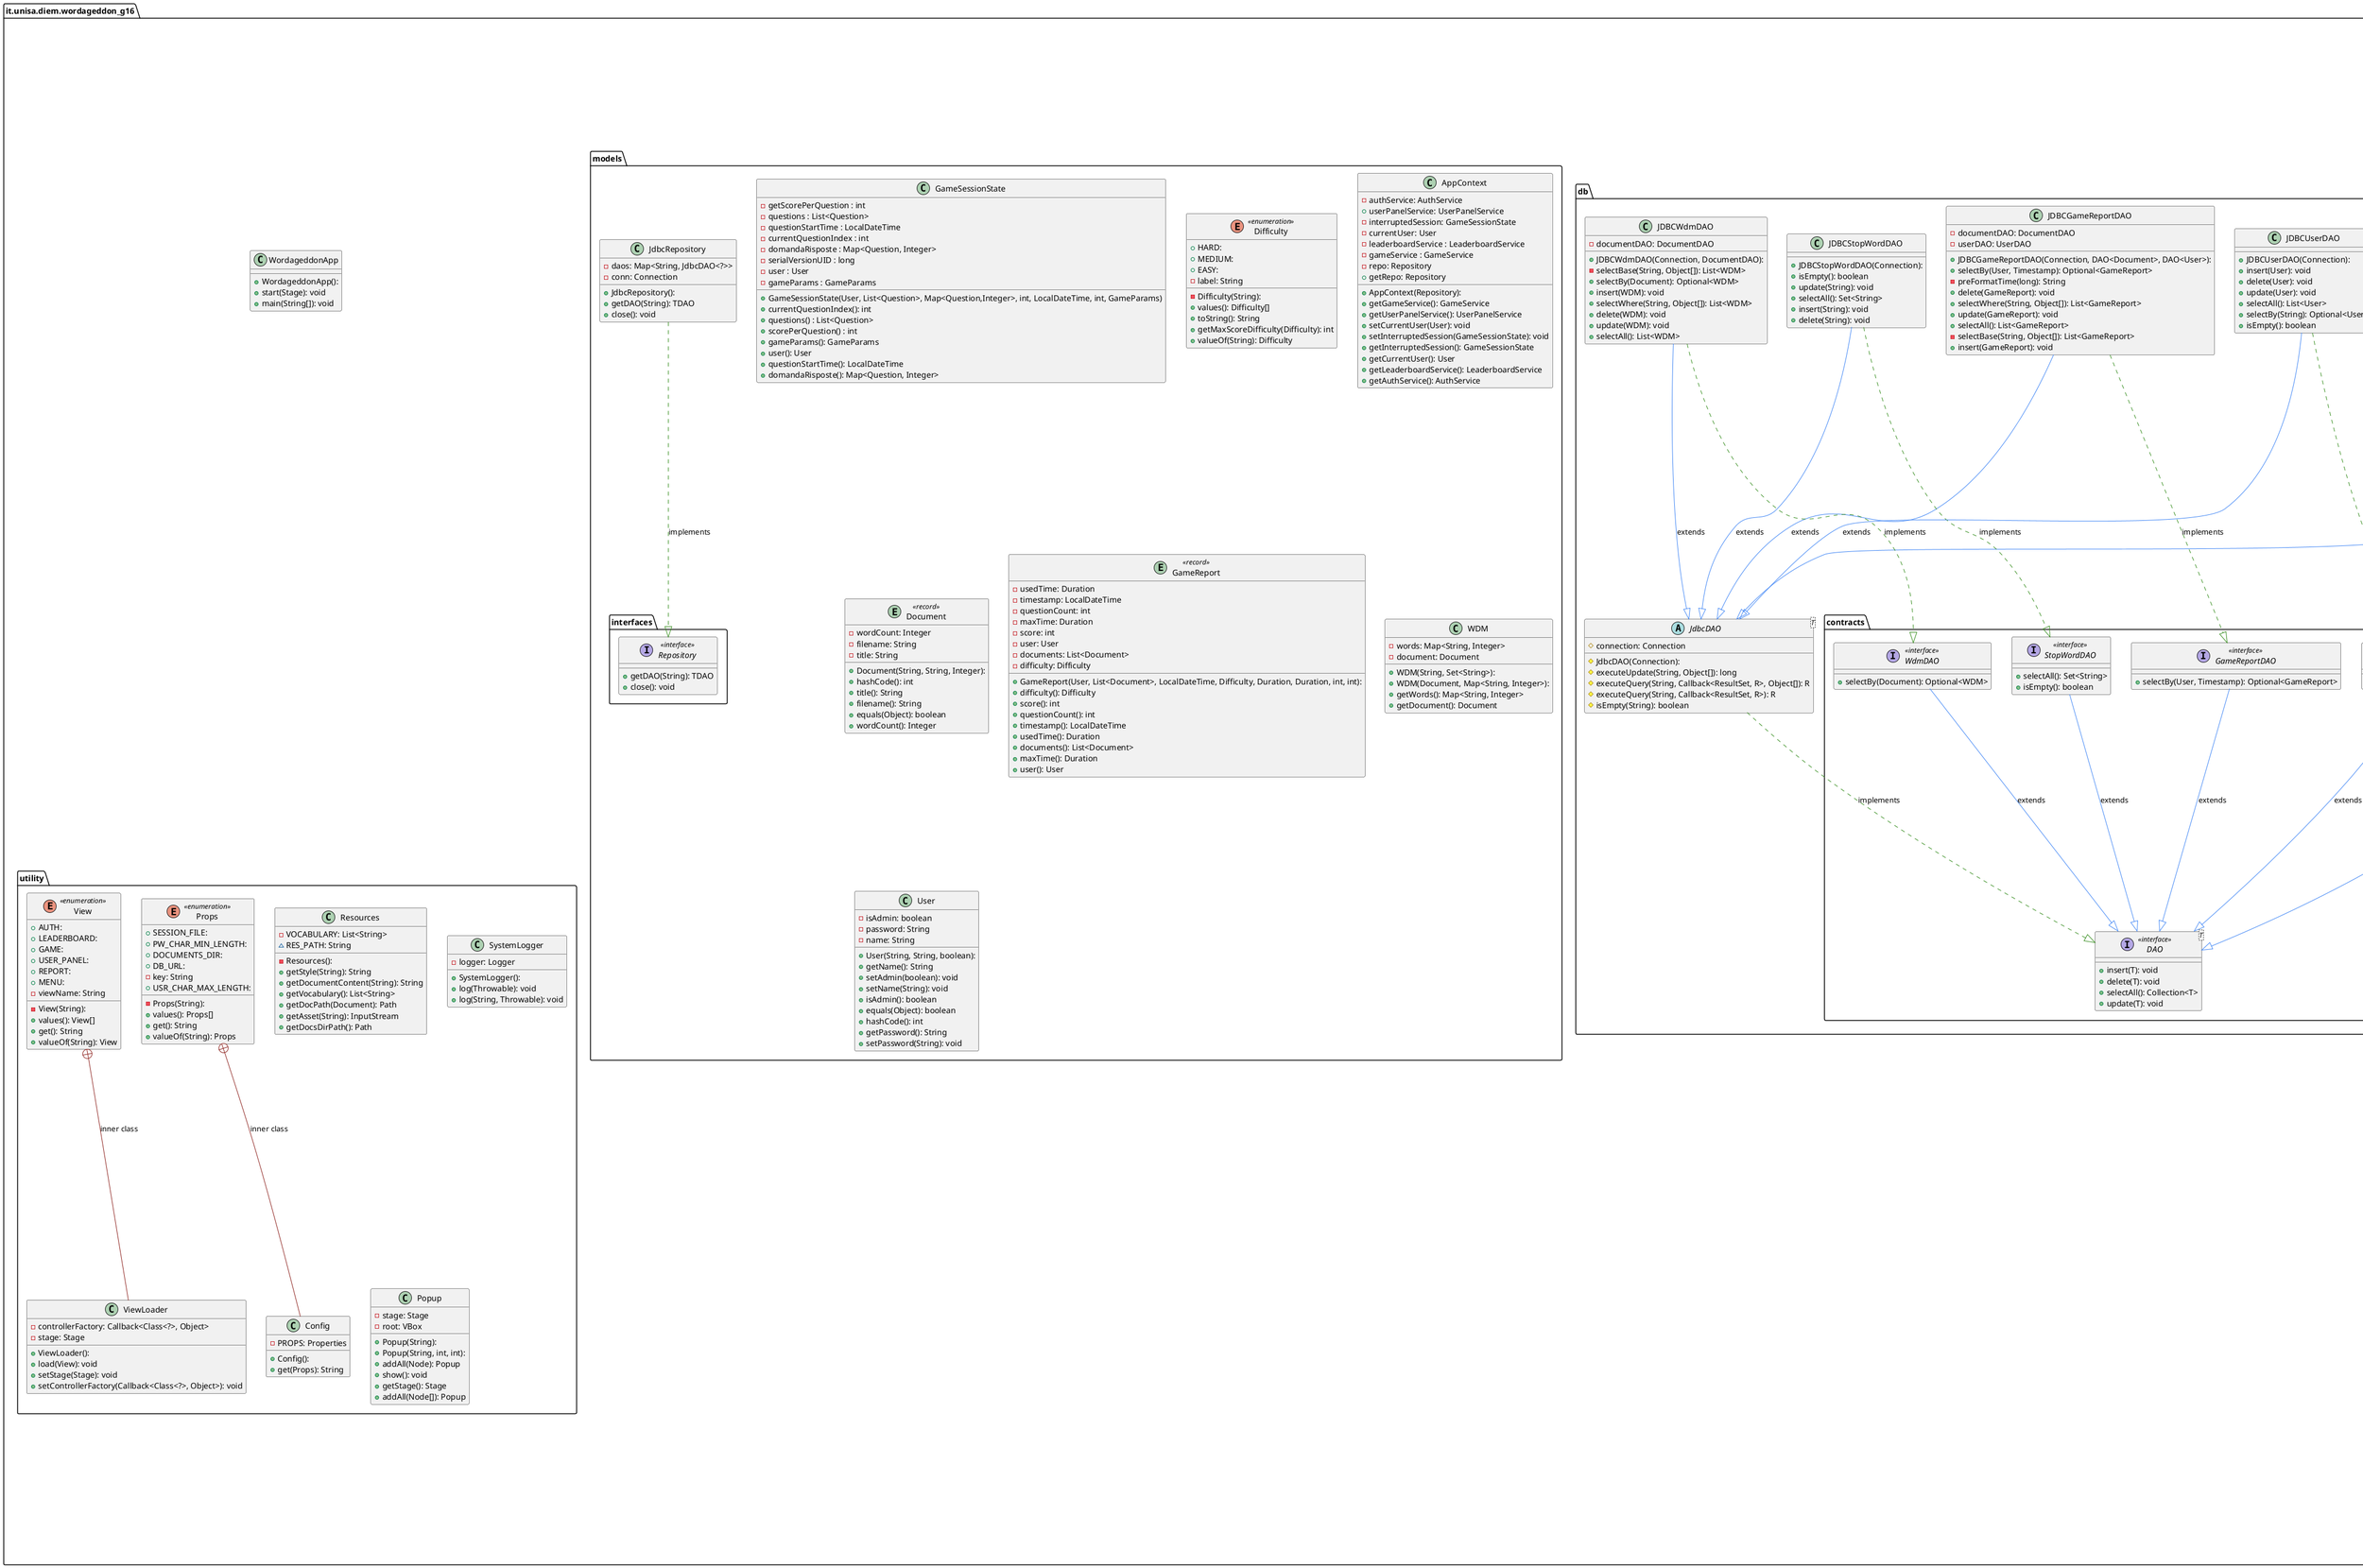 @startuml
set namespaceSeparator none

package "it.unisa.diem.wordageddon_g16"{
package controllers {
    class AuthController {
    + AuthController(AppContext):
    - authService: AuthService
    - passwordPF: PasswordField
    - initialize(): void
    + handleLoginBtn(ActionEvent): void
    + showDialog(AlertType, String, String): void
    + handleRegisterBtn(ActionEvent): void
    }
    class GameController {
    + GameController(AppContext):
    - minTimeElapsed: BooleanProperty
    - appContext: AppContext
    - domandaRisposte: Map<Question, Integer>
    - elapsedSeconds: SimpleIntegerProperty
    - QUESTION_TIME_LIMIT: Duration
    - questionTimer: Timeline
    - documentToTextMap: Map<Document, String>
    - readingTimer: Timeline
    - currentQuestionIndex: SimpleIntegerProperty
    - numeroRisposteSaltate: int
    - questionsReady: BooleanProperty
    - questionSetupService: Service<List<Question>>
    - gameService: GameService
    - readingSetupService: Service<Map<Document, String>>
    - questionStartTime: LocalDateTime
    - questions: List<Question>
    - currentDocumentIndex: SimpleIntegerProperty
    - numeroRisposteCorrette: int
    - MIN_TIME_FOR_SKIP: int
    - score: int
    + skipReading(): void
    - showReport(): void
    - loadPane(Node): void
    - onBackPressed(): void
    - populateAnswerTable(): void
    + initialize(): void
    - showQuestion(int): void
    + toggleShowAnswers(Event): void
    - switchToQuestions(): void
    + handlePlayAgain(Event): void
    - setDocument(int): void
    - startTimer(Duration, Label, ProgressBar, Runnable): Timeline?
    + onDifficultySelected(ActionEvent): void
    - onChangeDocument(ActionEvent): void
    + handleShowLeaderboard(Event): void
    + handleGoMenu(Event): void
    + saveSession() : void
    + restoreSession(GameSessionState): void
    }
    class UserPanelController {
    + UserPanelController(AppContext):
    - currentUser: User
    - appContext: AppContext
    - service: UserPanelService
    - handleStopWords(ActionEvent): void
    - handleAdmin(ActionEvent): void
    - handleGoBack(ActionEvent): void
    - handleDocumenti(ActionEvent): void
    - handleLogOut(ActionEvent): void
    + initialize(): void
    }
    class LeaderboardController {
    + LeaderboardController(AppContext):
    - leaderboardService: LeaderboardService
    - back(ActionEvent): void
    + initialize(URL, ResourceBundle): void
    }
    class MainMenuController {
    + MainMenuController(AppContext):
    - context: AppContext
    - onUserPanelRequested(MouseEvent): void
    - playGame(ActionEvent): void
    - onLeaderboardRequested(ActionEvent): void
    + initialize(URL, ResourceBundle): void
    }
}

package db {
    package contracts {
    interface DAO<T> << interface >> {
    + insert(T): void
    + delete(T): void
    + selectAll(): Collection<T>
    + update(T): void
    }
    interface DocumentDAO << interface >> {
    + isEmpty(): boolean
    + selectBy(String): Optional<Document>
    }
    interface GameReportDAO << interface >> {
    + selectBy(User, Timestamp): Optional<GameReport>
    }
    interface StopWordDAO << interface >> {
    + selectAll(): Set<String>
    + isEmpty(): boolean
    }

    interface WdmDAO << interface >> {
    + selectBy(Document): Optional<WDM>
    }

    interface UserDAO << interface >> {
    + selectBy(String): Optional<User>
    }
    }

    class JDBCDocumentDAO {
    + JDBCDocumentDAO(Connection):
    + delete(Document): void
    + isEmpty(): boolean
    + update(Document): void
    + selectAll(): List<Document>
    + insert(Document): void
    + selectBy(String): Optional<Document>
    }
    class JDBCGameReportDAO {
    + JDBCGameReportDAO(Connection, DAO<Document>, DAO<User>):
    - documentDAO: DocumentDAO
    - userDAO: UserDAO
    + selectBy(User, Timestamp): Optional<GameReport>
    - preFormatTime(long): String
    + delete(GameReport): void
    + selectWhere(String, Object[]): List<GameReport>
    + update(GameReport): void
    + selectAll(): List<GameReport>
    - selectBase(String, Object[]): List<GameReport>
    + insert(GameReport): void
    }
    class JDBCStopWordDAO {
    + JDBCStopWordDAO(Connection):
    + isEmpty(): boolean
    + update(String): void
    + selectAll(): Set<String>
    + insert(String): void
    + delete(String): void
    }
    class JDBCUserDAO {
    + JDBCUserDAO(Connection):
    + insert(User): void
    + delete(User): void
    + update(User): void
    + selectAll(): List<User>
    + selectBy(String): Optional<User>
    + isEmpty(): boolean
    }
    class JDBCWdmDAO {
    + JDBCWdmDAO(Connection, DocumentDAO):
    - documentDAO: DocumentDAO
    - selectBase(String, Object[]): List<WDM>
    + selectBy(Document): Optional<WDM>
    + insert(WDM): void
    + selectWhere(String, Object[]): List<WDM>
    + delete(WDM): void
    + update(WDM): void
    + selectAll(): List<WDM>
    }
    abstract class JdbcDAO<T> {
    # JdbcDAO(Connection):
    # connection: Connection
    # executeUpdate(String, Object[]): long
    # executeQuery(String, Callback<ResultSet, R>, Object[]): R
    # executeQuery(String, Callback<ResultSet, R>): R
    # isEmpty(String): boolean
    }

    package exceptions{
        exception QueryFailedException {
        + QueryFailedException(String):
        }
        exception UpdateFailedException {
        + UpdateFailedException(String):
        }
    }
}

package models {
    class GameSessionState {
    - getScorePerQuestion : int
    - questions : List<Question>
    - questionStartTime : LocalDateTime
    - currentQuestionIndex : int
    - domandaRisposte : Map<Question, Integer>
    - serialVersionUID : long
    - user : User
    - gameParams : GameParams
    + GameSessionState(User, List<Question>, Map<Question,Integer>, int, LocalDateTime, int, GameParams)
    + currentQuestionIndex(): int
    + questions() : List<Question>
    + scorePerQuestion() : int
    + gameParams(): GameParams
    + user(): User
    + questionStartTime(): LocalDateTime
    + domandaRisposte(): Map<Question, Integer>
    }
    enum Difficulty << enumeration >> {
    - Difficulty(String):
    + HARD:
    + MEDIUM:
    + EASY:
    - label: String
    + values(): Difficulty[]
    + toString(): String
    + getMaxScoreDifficulty(Difficulty): int
    + valueOf(String): Difficulty
    }
    class AppContext {
    + AppContext(Repository):
    - authService: AuthService
    + userPanelService: UserPanelService
    - interruptedSession: GameSessionState
    - currentUser: User
    - leaderboardService : LeaderboardService
    - gameService : GameService
    - repo: Repository
    + getGameService(): GameService
    + getUserPanelService(): UserPanelService
    + setCurrentUser(User): void
    + setInterruptedSession(GameSessionState): void
    + getInterruptedSession(): GameSessionState
    + getCurrentUser(): User
    + getRepo: Repository
    + getLeaderboardService(): LeaderboardService
    + getAuthService(): AuthService
    }
    entity Document << record >> {
    + Document(String, String, Integer):
    - wordCount: Integer
    - filename: String
    - title: String
    + hashCode(): int
    + title(): String
    + filename(): String
    + equals(Object): boolean
    + wordCount(): Integer
    }

    entity GameReport << record >> {
    + GameReport(User, List<Document>, LocalDateTime, Difficulty, Duration, Duration, int, int):
    - usedTime: Duration
    - timestamp: LocalDateTime
    - questionCount: int
    - maxTime: Duration
    - score: int
    - user: User
    - documents: List<Document>
    - difficulty: Difficulty
    + difficulty(): Difficulty
    + score(): int
    + questionCount(): int
    + timestamp(): LocalDateTime
    + usedTime(): Duration
    + documents(): List<Document>
    + maxTime(): Duration
    + user(): User
    }
    class WDM {
    + WDM(String, Set<String>):
    + WDM(Document, Map<String, Integer>):
    - words: Map<String, Integer>
    - document: Document
    + getWords(): Map<String, Integer>
    + getDocument(): Document
    }

    class JdbcRepository {
    + JdbcRepository():
    - daos: Map<String, JdbcDAO<?>>
    - conn: Connection
    + getDAO(String): TDAO
    + close(): void
    }
    class User {
    + User(String, String, boolean):
    - isAdmin: boolean
    - password: String
    - name: String
    + getName(): String
    + setAdmin(boolean): void
    + setName(String): void
    + isAdmin(): boolean
    + equals(Object): boolean
    + hashCode(): int
    + getPassword(): String
    + setPassword(String): void
    }

    package interfaces {
        interface Repository << interface >> {
        + getDAO(String): TDAO
        + close(): void
        }
    }
}

package services {
    class AuthService {
    + AuthService(AppContext, JDBCUserDAO):
    - userDAO: JDBCUserDAO
    - context: AppContext
    + login(String, String): boolean
    + noUsers(): boolean
    + logout(): void
    + loadSession(): boolean
    + register(String, String, boolean): boolean
    - saveSession(User): void
    }
class UserPanelService {
  + UserPanelService(GameReportDAO, JDBCUserDAO, DocumentDAO, JDBCStopWordDAO, JDBCWdmDAO, AppContext):
  - stopWordDAO: JDBCStopWordDAO
  - wdmDAO: JDBCWdmDAO
  - gameReportDAO: GameReportDAO
  - userDAO: JDBCUserDAO
  - documentDAO: DocumentDAO
  - appContext: AppContext
  - stopWordsParser(String): Set<String>
  + getCurrentUserReports(): List<GameReport>
  + deleteStopword(String): void
  + demoteUser(String): void
  + getAllDocuments(): Collection<Document>
  + deleteDocument(Document): void
  + getAllUsersExceptCurrent(): List<User>
  + symbolicNameOf(String): String
  + getStopwords(): Set<String>
  + addStopWords(String): void
  + addStopwordsFromFile(File): void
  + getUserStatsForCurrentUser(): Map<String, Object>
  + moveDocument(File): void
  + promoteUser(String): void
  + updateWDM(WDM): void
}
class GameService {
  + GameService(AppContext, GameReportDAO, JDBCWdmDAO, DocumentDAO, StopWordDAO):
  - wdmMap: Map<Document, WDM>
  - random: Random
  - wdmDAO: JDBCWdmDAO
  - documentDAO: DocumentDAO
  - stopWordDAO: StopWordDAO
  - gameReportDAO: GameReportDAO
  - params: GameParams
  - context: AppContext
  - whichAbsentQuestion(): Question
  + init(Difficulty): void
  - generateQuestionCount(float, Difficulty): int
  - generateTimer(float): Duration
  - absoluteFrequencyQuestion(): Question
  + getQuestionCount(): int
  + getDifficulty(): Difficulty
  - generateAbsentWord(Set<String>): String
  + restoreParams(GameParams): void
  - whichDocumentQuestion(): Question
  + getTimeLimit(): Duration
  - loadWdmMap(): void
  - whichLessQuestionSingle(): Question
  - absoluteFrequencyQuestionSingle(): Question
  + getParams(): GameParams
  + getDocuments(): List<Document>
  - whichLessQuestion(): Question
  - whichMoreQuestion(): Question
  + setupReadingPhase(): Map<Document, String>
  + saveGameReport(GameReport): void
  - whichMoreQuestionSingle(): Question
  + getQuestions(): List<Question>
  + getScorePerQuestion(): int
  - generateDocuments(float, Difficulty): List<Document>
}
    class LeaderboardService {
    + LeaderboardService(AppContext, JDBCGameReportDAO, UserDAO):
    - gameReportDAO: JDBCGameReportDAO
    - currentUser: User
    - users: Collection<User>
    + getGloablLeaderboard(): List<LeaderboardEntry>
    + getLeaderboardByDifficulty(Difficulty): List<LeaderboardEntry>
    - getLeaderboardBase(Difficulty): List<LeaderboardEntry>
    }
    class GameParams {
    - GameParams(Difficulty):
    - random: Random
    - documents: List<Document>
    - difficulty: Difficulty
    - timer: Duration
    - questionCount: int
    - generateTimer(float): Duration
    - generateDocuments(float): List<Document>
    - generateQuestionCount(float): int
    }
    class DifficultyIndex {
    + DifficultyIndex(float):
    - cap: float
    - value: float
    + getCap(): float
    + getNext(): float
    + getRemaining(): float
    + getNextRelative(): float
    }
    entity Question << record >> {
    + Question(String, List<String>, int):
    - text: String
    - answers: List<String>
    - correctAnswerIndex: int
    + correctAnswerIndex(): int
    + text(): String
    + create(String, List<String>, int): Question
    + answers(): List<String>
    }
    enum QuestionType << enumeration >> {
    - QuestionType(float):
    + WHICH_MORE:
    - weight: float
    + WHICH_LESS:
    + WHICH_DOCUMENT:
    + WHICH_ABSENT:
    + ABSOLUTE_FREQUENCY:
    + valueOf(String): QuestionType
    + values(): QuestionType[]
    + getRandomType(): QuestionType
    }
    entity LeaderboardEntry << record >> {
    + LeaderboardEntry(String, Difficulty, int, int, int):
    - totalScore: int
    - username: String
    - averageScore: int
    - gamesPlayed: int
    - favouriteDifficulty: Difficulty
    + favouriteDifficulty(): Difficulty
    + averageScore(): int
    + totalScore(): int
    + username(): String
    + gamesPlayed(): int
    }
}

package utility{
    class Config {
    + Config():
    - PROPS: Properties
    + get(Props): String
    }
    class Resources {
    - Resources():
    - VOCABULARY: List<String>
    ~ RES_PATH: String
    + getStyle(String): String
    + getDocumentContent(String): String
    + getVocabulary(): List<String>
    + getDocPath(Document): Path
    + getAsset(String): InputStream
    + getDocsDirPath(): Path
    }
    class SystemLogger {
    + SystemLogger():
    - logger: Logger
    + log(Throwable): void
    + log(String, Throwable): void
    }
    class ViewLoader {
    + ViewLoader():
    - controllerFactory: Callback<Class<?>, Object>
    - stage: Stage
    + load(View): void
    + setStage(Stage): void
    + setControllerFactory(Callback<Class<?>, Object>): void
    }
    enum Props << enumeration >> {
    - Props(String):
    + SESSION_FILE:
    + PW_CHAR_MIN_LENGTH:
    + DOCUMENTS_DIR:
    + DB_URL:
    - key: String
    + USR_CHAR_MAX_LENGTH:
    + values(): Props[]
    + get(): String
    + valueOf(String): Props
    }
    enum View << enumeration >> {
    - View(String):
    + AUTH:
    + LEADERBOARD:
    + GAME:
    + USER_PANEL:
    + REPORT:
    + MENU:
    - viewName: String
    + values(): View[]
    + get(): String
    + valueOf(String): View
    }
    class Popup {
    + Popup(String):
    + Popup(String, int, int):
    - stage: Stage
    - root: VBox
    + addAll(Node): Popup
    + show(): void
    + getStage(): Stage
    + addAll(Node[]): Popup
    }
}


class WordageddonApp {
  + WordageddonApp():
  + start(Stage): void
  + main(String[]): void
}
}

/'
    verde: #348c1c  - implements
    blu: #4287f5    - extends
    rosso: #8c201c - inner class
'/
DifficultyIndex        +-[#8c201c,plain]-  GameParams  : inner class
LeaderboardEntry       +-[#8c201c,plain]-  LeaderboardService : inner class
Props                  +-[#8c201c,plain]-  Config : inner class
QuestionType           +-[#8c201c,plain]-  Question : inner class
View                   +-[#8c201c,plain]-  ViewLoader : inner class
WdmDAO                 -[#4287f5,plain]-^  DAO : extends
StopWordDAO            -[#4287f5,plain]-^  DAO : extends
GameReportDAO          -[#4287f5,plain]-^  DAO : extends
UserDAO                -[#4287f5,plain]-^  DAO : extends
DocumentDAO            -[#4287f5,plain]-^  DAO : extends
JDBCDocumentDAO        -[#348c1c,dashed]-^  DocumentDAO : implements
JDBCDocumentDAO        -[#4287f5,plain]-^  JdbcDAO : extends
JDBCGameReportDAO      -[#348c1c,dashed]-^  GameReportDAO : implements
JDBCGameReportDAO      -[#4287f5,plain]-^  JdbcDAO : extends
JDBCStopWordDAO        -[#4287f5,plain]-^  JdbcDAO : extends
JDBCStopWordDAO        -[#348c1c,dashed]-^  StopWordDAO  : implements
JDBCUserDAO            -[#4287f5,plain]-^  JdbcDAO  : extends
JDBCUserDAO            -[#348c1c,dashed]-^  UserDAO : implements
JDBCWdmDAO             -[#4287f5,plain]-^  JdbcDAO  : extends
JDBCWdmDAO             -[#348c1c,dashed]-^  WdmDAO   : implements
JdbcDAO                -[#348c1c,dashed]-^  DAO  : implements
JdbcRepository         -[#348c1c,dashed]-^  Repository   : implements
@enduml